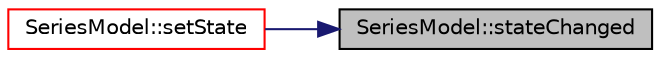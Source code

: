 digraph "SeriesModel::stateChanged"
{
 // LATEX_PDF_SIZE
  edge [fontname="Helvetica",fontsize="10",labelfontname="Helvetica",labelfontsize="10"];
  node [fontname="Helvetica",fontsize="10",shape=record];
  rankdir="RL";
  Node1 [label="SeriesModel::stateChanged",height=0.2,width=0.4,color="black", fillcolor="grey75", style="filled", fontcolor="black",tooltip=" "];
  Node1 -> Node2 [dir="back",color="midnightblue",fontsize="10",style="solid",fontname="Helvetica"];
  Node2 [label="SeriesModel::setState",height=0.2,width=0.4,color="red", fillcolor="white", style="filled",URL="$class_series_model.html#a8cc445abc5d3f700f77c97a02702c1c0",tooltip=" "];
}
